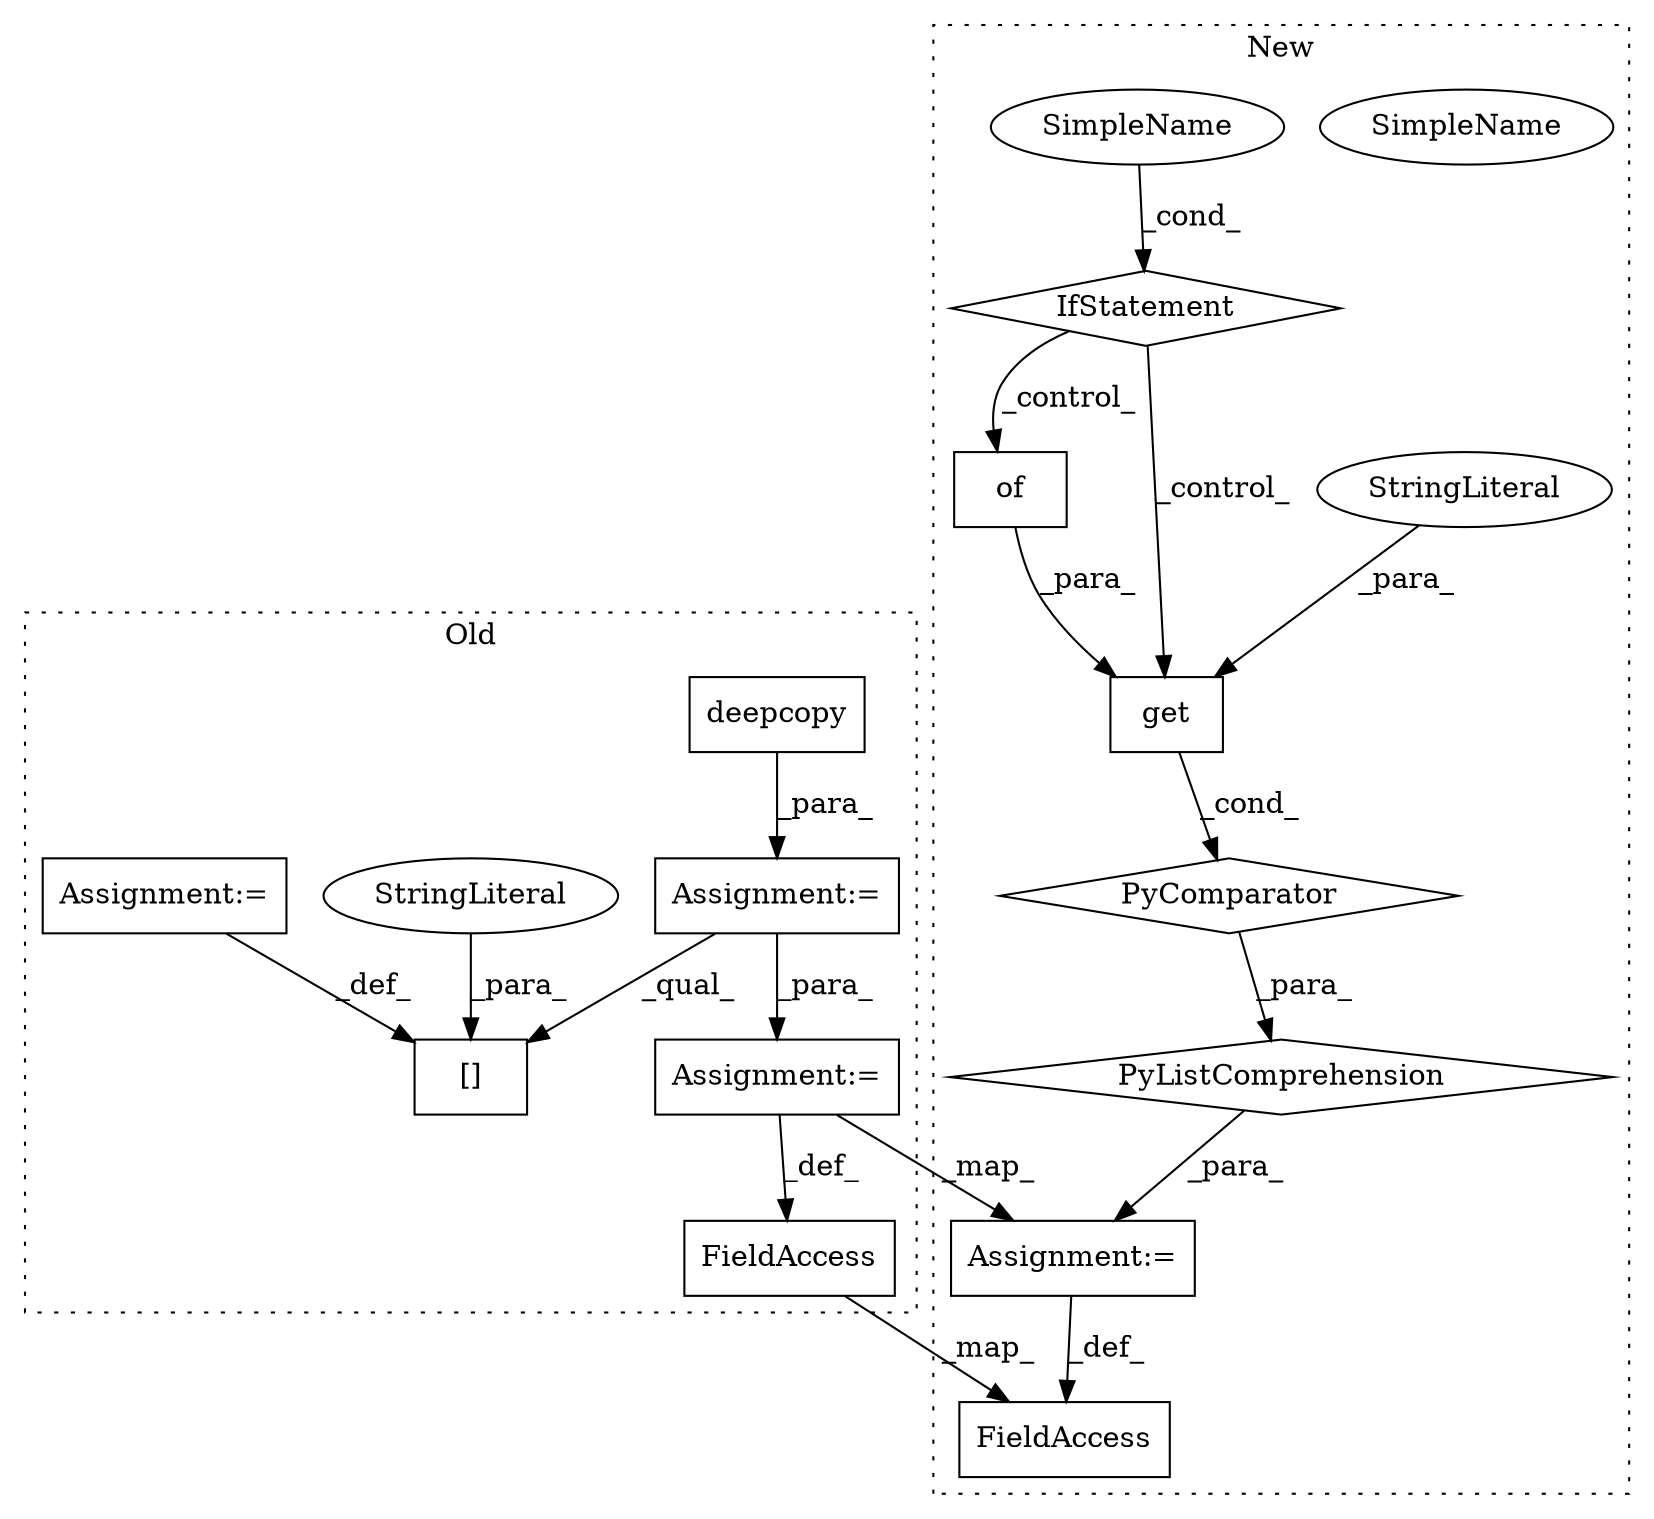 digraph G {
subgraph cluster0 {
1 [label="deepcopy" a="32" s="5111,5131" l="9,1" shape="box"];
3 [label="[]" a="2" s="5138,5161" l="12,1" shape="box"];
5 [label="StringLiteral" a="45" s="5150" l="11" shape="ellipse"];
10 [label="Assignment:=" a="7" s="5105" l="1" shape="box"];
11 [label="Assignment:=" a="7" s="5162" l="1" shape="box"];
13 [label="FieldAccess" a="22" s="5701" l="19" shape="box"];
15 [label="Assignment:=" a="7" s="5720" l="1" shape="box"];
label = "Old";
style="dotted";
}
subgraph cluster1 {
2 [label="of" a="32" s="5405" l="4" shape="box"];
4 [label="PyListComprehension" a="109" s="5329" l="319" shape="diamond"];
6 [label="PyComparator" a="113" s="5588" l="52" shape="diamond"];
7 [label="SimpleName" a="42" s="5635" l="5" shape="ellipse"];
8 [label="get" a="32" s="5378,5409" l="4,1" shape="box"];
9 [label="IfStatement" a="25" s="5588" l="52" shape="diamond"];
12 [label="FieldAccess" a="22" s="5298" l="19" shape="box"];
14 [label="StringLiteral" a="45" s="5382" l="18" shape="ellipse"];
16 [label="Assignment:=" a="7" s="5317" l="12" shape="box"];
17 [label="SimpleName" a="42" s="5635" l="5" shape="ellipse"];
label = "New";
style="dotted";
}
1 -> 10 [label="_para_"];
2 -> 8 [label="_para_"];
4 -> 16 [label="_para_"];
5 -> 3 [label="_para_"];
6 -> 4 [label="_para_"];
8 -> 6 [label="_cond_"];
9 -> 2 [label="_control_"];
9 -> 8 [label="_control_"];
10 -> 15 [label="_para_"];
10 -> 3 [label="_qual_"];
11 -> 3 [label="_def_"];
13 -> 12 [label="_map_"];
14 -> 8 [label="_para_"];
15 -> 13 [label="_def_"];
15 -> 16 [label="_map_"];
16 -> 12 [label="_def_"];
17 -> 9 [label="_cond_"];
}